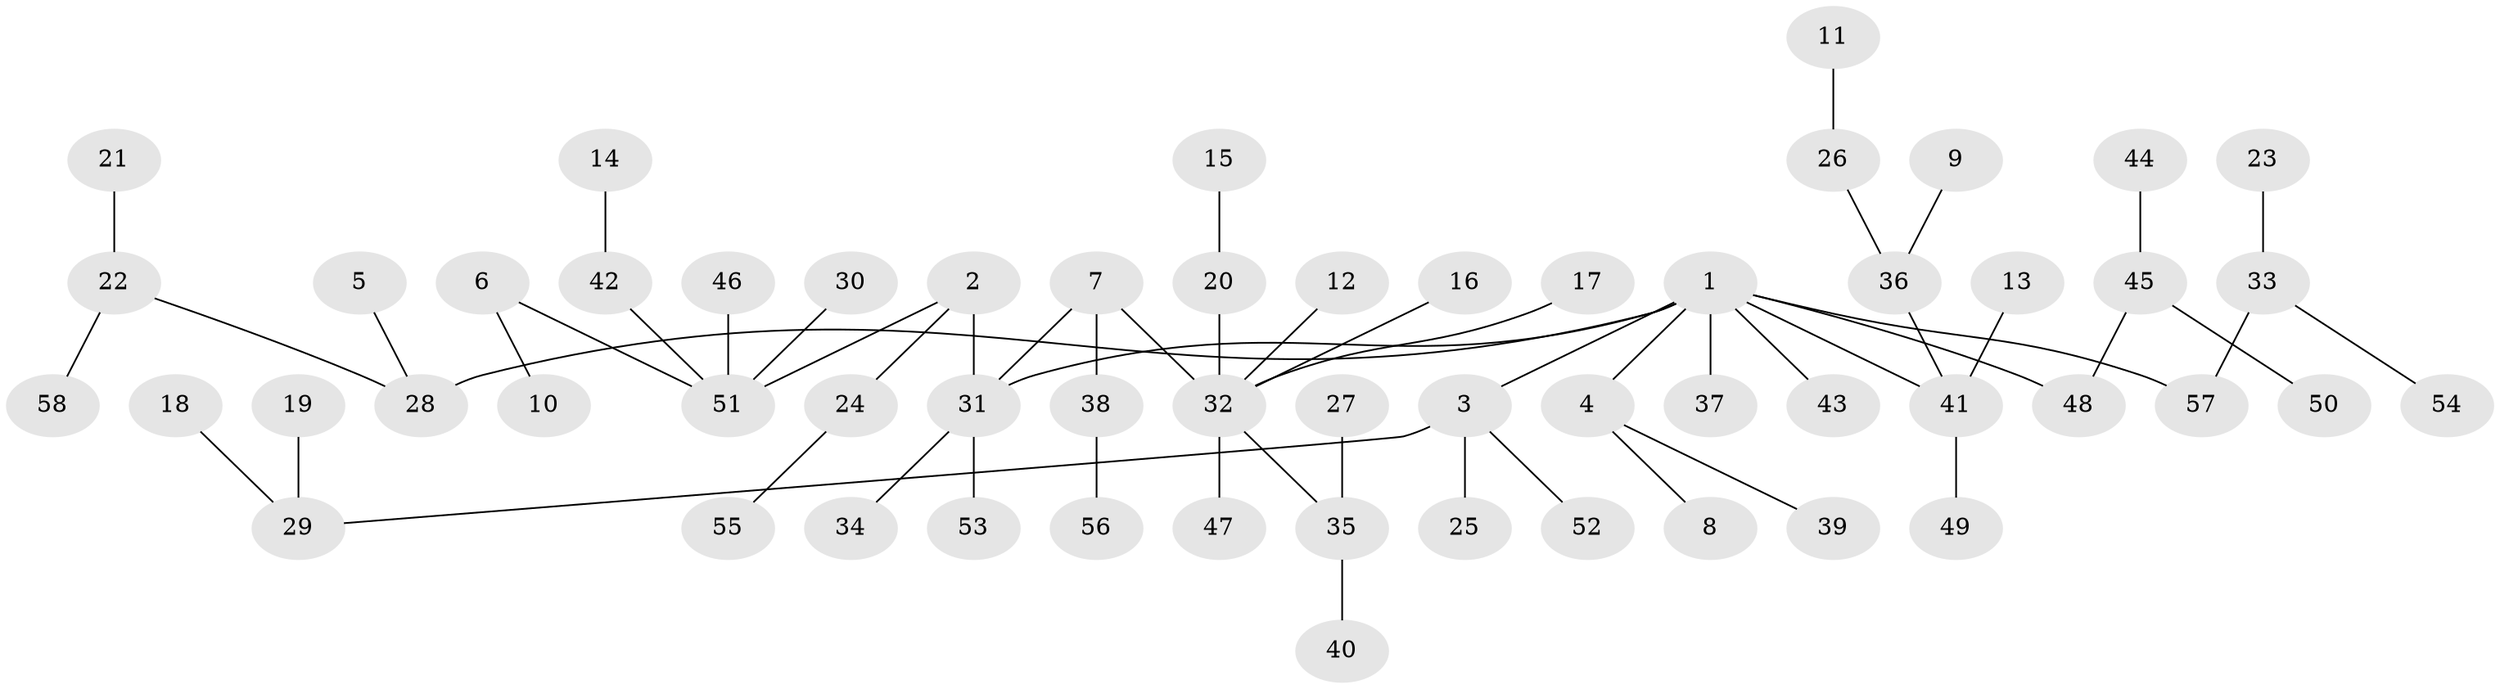 // original degree distribution, {8: 0.008695652173913044, 4: 0.08695652173913043, 5: 0.02608695652173913, 6: 0.02608695652173913, 2: 0.26956521739130435, 1: 0.5043478260869565, 3: 0.0782608695652174}
// Generated by graph-tools (version 1.1) at 2025/26/03/09/25 03:26:23]
// undirected, 58 vertices, 57 edges
graph export_dot {
graph [start="1"]
  node [color=gray90,style=filled];
  1;
  2;
  3;
  4;
  5;
  6;
  7;
  8;
  9;
  10;
  11;
  12;
  13;
  14;
  15;
  16;
  17;
  18;
  19;
  20;
  21;
  22;
  23;
  24;
  25;
  26;
  27;
  28;
  29;
  30;
  31;
  32;
  33;
  34;
  35;
  36;
  37;
  38;
  39;
  40;
  41;
  42;
  43;
  44;
  45;
  46;
  47;
  48;
  49;
  50;
  51;
  52;
  53;
  54;
  55;
  56;
  57;
  58;
  1 -- 3 [weight=1.0];
  1 -- 4 [weight=1.0];
  1 -- 28 [weight=1.0];
  1 -- 31 [weight=1.0];
  1 -- 37 [weight=1.0];
  1 -- 41 [weight=1.0];
  1 -- 43 [weight=1.0];
  1 -- 48 [weight=1.0];
  1 -- 57 [weight=1.0];
  2 -- 24 [weight=1.0];
  2 -- 31 [weight=1.0];
  2 -- 51 [weight=1.0];
  3 -- 25 [weight=1.0];
  3 -- 29 [weight=1.0];
  3 -- 52 [weight=1.0];
  4 -- 8 [weight=1.0];
  4 -- 39 [weight=1.0];
  5 -- 28 [weight=1.0];
  6 -- 10 [weight=1.0];
  6 -- 51 [weight=1.0];
  7 -- 31 [weight=1.0];
  7 -- 32 [weight=1.0];
  7 -- 38 [weight=1.0];
  9 -- 36 [weight=1.0];
  11 -- 26 [weight=1.0];
  12 -- 32 [weight=1.0];
  13 -- 41 [weight=1.0];
  14 -- 42 [weight=1.0];
  15 -- 20 [weight=1.0];
  16 -- 32 [weight=1.0];
  17 -- 32 [weight=1.0];
  18 -- 29 [weight=1.0];
  19 -- 29 [weight=1.0];
  20 -- 32 [weight=1.0];
  21 -- 22 [weight=1.0];
  22 -- 28 [weight=1.0];
  22 -- 58 [weight=1.0];
  23 -- 33 [weight=1.0];
  24 -- 55 [weight=1.0];
  26 -- 36 [weight=1.0];
  27 -- 35 [weight=1.0];
  30 -- 51 [weight=1.0];
  31 -- 34 [weight=1.0];
  31 -- 53 [weight=1.0];
  32 -- 35 [weight=1.0];
  32 -- 47 [weight=1.0];
  33 -- 54 [weight=1.0];
  33 -- 57 [weight=1.0];
  35 -- 40 [weight=1.0];
  36 -- 41 [weight=1.0];
  38 -- 56 [weight=1.0];
  41 -- 49 [weight=1.0];
  42 -- 51 [weight=1.0];
  44 -- 45 [weight=1.0];
  45 -- 48 [weight=1.0];
  45 -- 50 [weight=1.0];
  46 -- 51 [weight=1.0];
}
